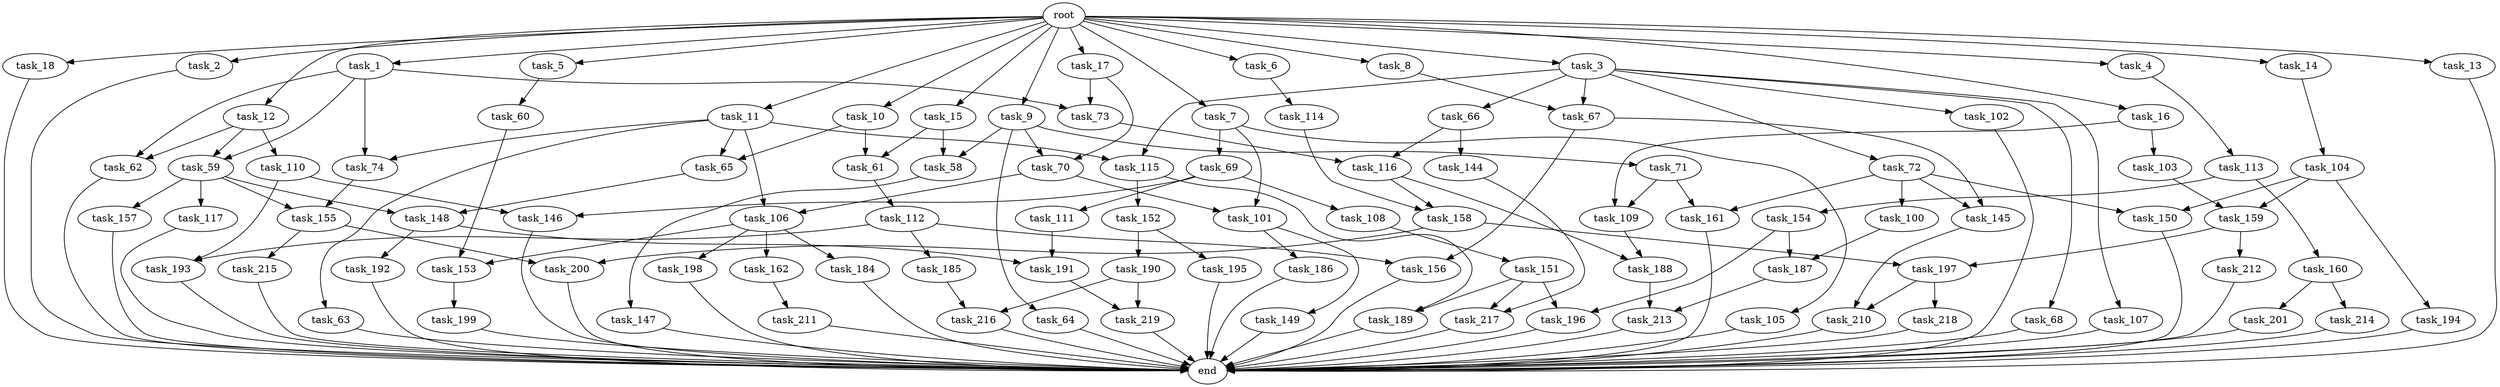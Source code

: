digraph G {
  task_214 [size="5497558138.880000"];
  task_144 [size="3092376453.120000"];
  task_8 [size="10.240000"];
  task_103 [size="773094113.280000"];
  task_101 [size="6871947673.600000"];
  task_108 [size="773094113.280000"];
  task_191 [size="1717986918.400000"];
  task_15 [size="10.240000"];
  task_58 [size="8332236554.240000"];
  task_105 [size="1374389534.720000"];
  task_18 [size="10.240000"];
  task_195 [size="5497558138.880000"];
  task_154 [size="4209067950.080000"];
  task_73 [size="8933531975.680000"];
  task_210 [size="3521873182.720000"];
  task_16 [size="10.240000"];
  task_110 [size="773094113.280000"];
  task_68 [size="5497558138.880000"];
  task_162 [size="773094113.280000"];
  task_217 [size="10050223472.639999"];
  task_74 [size="7301444403.200000"];
  task_158 [size="6871947673.600000"];
  task_1 [size="10.240000"];
  task_185 [size="2147483648.000000"];
  task_160 [size="4209067950.080000"];
  task_11 [size="10.240000"];
  task_156 [size="2491081031.680000"];
  task_100 [size="6957847019.520000"];
  task_62 [size="1116691496.960000"];
  task_107 [size="5497558138.880000"];
  task_2 [size="10.240000"];
  task_10 [size="10.240000"];
  task_66 [size="5497558138.880000"];
  task_187 [size="3521873182.720000"];
  task_109 [size="4982162063.360000"];
  task_211 [size="8589934592.000000"];
  task_184 [size="773094113.280000"];
  end [size="0.000000"];
  task_72 [size="5497558138.880000"];
  task_17 [size="10.240000"];
  task_147 [size="4209067950.080000"];
  task_114 [size="343597383.680000"];
  task_155 [size="6270652252.160000"];
  task_67 [size="6270652252.160000"];
  task_150 [size="15547781611.520000"];
  task_218 [size="1374389534.720000"];
  task_116 [size="5239860101.120000"];
  task_157 [size="773094113.280000"];
  task_106 [size="12455405158.400000"];
  task_197 [size="2147483648.000000"];
  task_146 [size="2920577761.280000"];
  task_194 [size="8589934592.000000"];
  task_59 [size="1116691496.960000"];
  task_149 [size="3092376453.120000"];
  task_104 [size="4209067950.080000"];
  task_9 [size="10.240000"];
  task_64 [size="1374389534.720000"];
  task_148 [size="2147483648.000000"];
  task_186 [size="3092376453.120000"];
  task_159 [size="9363028705.280001"];
  task_192 [size="1374389534.720000"];
  task_69 [size="1374389534.720000"];
  task_117 [size="773094113.280000"];
  task_196 [size="9105330667.520000"];
  task_201 [size="5497558138.880000"];
  task_65 [size="7730941132.800000"];
  task_212 [size="1374389534.720000"];
  task_198 [size="773094113.280000"];
  task_12 [size="10.240000"];
  task_193 [size="4294967296.000000"];
  task_152 [size="1374389534.720000"];
  task_3 [size="10.240000"];
  task_216 [size="2491081031.680000"];
  task_5 [size="10.240000"];
  task_189 [size="8332236554.240000"];
  task_115 [size="12455405158.400000"];
  task_190 [size="5497558138.880000"];
  task_188 [size="14087492730.880001"];
  task_14 [size="10.240000"];
  task_219 [size="1116691496.960000"];
  task_4 [size="10.240000"];
  task_161 [size="11166914969.600000"];
  task_200 [size="2147483648.000000"];
  task_113 [size="4209067950.080000"];
  task_112 [size="3092376453.120000"];
  task_199 [size="2147483648.000000"];
  task_153 [size="2147483648.000000"];
  root [size="0.000000"];
  task_102 [size="5497558138.880000"];
  task_60 [size="773094113.280000"];
  task_145 [size="7301444403.200000"];
  task_6 [size="10.240000"];
  task_215 [size="1374389534.720000"];
  task_70 [size="9964324126.719999"];
  task_13 [size="10.240000"];
  task_61 [size="7730941132.800000"];
  task_213 [size="4466765987.840000"];
  task_111 [size="773094113.280000"];
  task_151 [size="6957847019.520000"];
  task_63 [size="6957847019.520000"];
  task_7 [size="10.240000"];
  task_71 [size="1374389534.720000"];

  task_214 -> end [size="1.000000"];
  task_144 -> task_217 [size="301989888.000000"];
  task_8 -> task_67 [size="75497472.000000"];
  task_103 -> task_159 [size="75497472.000000"];
  task_101 -> task_186 [size="301989888.000000"];
  task_101 -> task_149 [size="301989888.000000"];
  task_108 -> task_151 [size="679477248.000000"];
  task_191 -> task_219 [size="75497472.000000"];
  task_15 -> task_61 [size="679477248.000000"];
  task_15 -> task_58 [size="679477248.000000"];
  task_58 -> task_147 [size="411041792.000000"];
  task_105 -> end [size="1.000000"];
  task_18 -> end [size="1.000000"];
  task_195 -> end [size="1.000000"];
  task_154 -> task_196 [size="209715200.000000"];
  task_154 -> task_187 [size="209715200.000000"];
  task_73 -> task_116 [size="209715200.000000"];
  task_210 -> end [size="1.000000"];
  task_16 -> task_103 [size="75497472.000000"];
  task_16 -> task_109 [size="75497472.000000"];
  task_110 -> task_193 [size="209715200.000000"];
  task_110 -> task_146 [size="209715200.000000"];
  task_68 -> end [size="1.000000"];
  task_162 -> task_211 [size="838860800.000000"];
  task_217 -> end [size="1.000000"];
  task_74 -> task_155 [size="536870912.000000"];
  task_158 -> task_197 [size="75497472.000000"];
  task_158 -> task_200 [size="75497472.000000"];
  task_1 -> task_62 [size="33554432.000000"];
  task_1 -> task_73 [size="33554432.000000"];
  task_1 -> task_59 [size="33554432.000000"];
  task_1 -> task_74 [size="33554432.000000"];
  task_185 -> task_216 [size="209715200.000000"];
  task_160 -> task_214 [size="536870912.000000"];
  task_160 -> task_201 [size="536870912.000000"];
  task_11 -> task_106 [size="679477248.000000"];
  task_11 -> task_63 [size="679477248.000000"];
  task_11 -> task_74 [size="679477248.000000"];
  task_11 -> task_115 [size="679477248.000000"];
  task_11 -> task_65 [size="679477248.000000"];
  task_156 -> end [size="1.000000"];
  task_100 -> task_187 [size="134217728.000000"];
  task_62 -> end [size="1.000000"];
  task_107 -> end [size="1.000000"];
  task_2 -> end [size="1.000000"];
  task_10 -> task_61 [size="75497472.000000"];
  task_10 -> task_65 [size="75497472.000000"];
  task_66 -> task_116 [size="301989888.000000"];
  task_66 -> task_144 [size="301989888.000000"];
  task_187 -> task_213 [size="134217728.000000"];
  task_109 -> task_188 [size="838860800.000000"];
  task_211 -> end [size="1.000000"];
  task_184 -> end [size="1.000000"];
  task_72 -> task_161 [size="679477248.000000"];
  task_72 -> task_145 [size="679477248.000000"];
  task_72 -> task_150 [size="679477248.000000"];
  task_72 -> task_100 [size="679477248.000000"];
  task_17 -> task_73 [size="838860800.000000"];
  task_17 -> task_70 [size="838860800.000000"];
  task_147 -> end [size="1.000000"];
  task_114 -> task_158 [size="134217728.000000"];
  task_155 -> task_215 [size="134217728.000000"];
  task_155 -> task_200 [size="134217728.000000"];
  task_67 -> task_156 [size="33554432.000000"];
  task_67 -> task_145 [size="33554432.000000"];
  task_150 -> end [size="1.000000"];
  task_218 -> end [size="1.000000"];
  task_116 -> task_188 [size="536870912.000000"];
  task_116 -> task_158 [size="536870912.000000"];
  task_157 -> end [size="1.000000"];
  task_106 -> task_153 [size="75497472.000000"];
  task_106 -> task_162 [size="75497472.000000"];
  task_106 -> task_184 [size="75497472.000000"];
  task_106 -> task_198 [size="75497472.000000"];
  task_197 -> task_218 [size="134217728.000000"];
  task_197 -> task_210 [size="134217728.000000"];
  task_146 -> end [size="1.000000"];
  task_194 -> end [size="1.000000"];
  task_59 -> task_148 [size="75497472.000000"];
  task_59 -> task_157 [size="75497472.000000"];
  task_59 -> task_155 [size="75497472.000000"];
  task_59 -> task_117 [size="75497472.000000"];
  task_149 -> end [size="1.000000"];
  task_104 -> task_194 [size="838860800.000000"];
  task_104 -> task_159 [size="838860800.000000"];
  task_104 -> task_150 [size="838860800.000000"];
  task_9 -> task_58 [size="134217728.000000"];
  task_9 -> task_70 [size="134217728.000000"];
  task_9 -> task_71 [size="134217728.000000"];
  task_9 -> task_64 [size="134217728.000000"];
  task_64 -> end [size="1.000000"];
  task_148 -> task_191 [size="134217728.000000"];
  task_148 -> task_192 [size="134217728.000000"];
  task_186 -> end [size="1.000000"];
  task_159 -> task_197 [size="134217728.000000"];
  task_159 -> task_212 [size="134217728.000000"];
  task_192 -> end [size="1.000000"];
  task_69 -> task_108 [size="75497472.000000"];
  task_69 -> task_111 [size="75497472.000000"];
  task_69 -> task_146 [size="75497472.000000"];
  task_117 -> end [size="1.000000"];
  task_196 -> end [size="1.000000"];
  task_201 -> end [size="1.000000"];
  task_65 -> task_148 [size="134217728.000000"];
  task_212 -> end [size="1.000000"];
  task_198 -> end [size="1.000000"];
  task_12 -> task_62 [size="75497472.000000"];
  task_12 -> task_59 [size="75497472.000000"];
  task_12 -> task_110 [size="75497472.000000"];
  task_193 -> end [size="1.000000"];
  task_152 -> task_190 [size="536870912.000000"];
  task_152 -> task_195 [size="536870912.000000"];
  task_3 -> task_72 [size="536870912.000000"];
  task_3 -> task_66 [size="536870912.000000"];
  task_3 -> task_67 [size="536870912.000000"];
  task_3 -> task_102 [size="536870912.000000"];
  task_3 -> task_68 [size="536870912.000000"];
  task_3 -> task_107 [size="536870912.000000"];
  task_3 -> task_115 [size="536870912.000000"];
  task_216 -> end [size="1.000000"];
  task_5 -> task_60 [size="75497472.000000"];
  task_189 -> end [size="1.000000"];
  task_115 -> task_152 [size="134217728.000000"];
  task_115 -> task_189 [size="134217728.000000"];
  task_190 -> task_216 [size="33554432.000000"];
  task_190 -> task_219 [size="33554432.000000"];
  task_188 -> task_213 [size="301989888.000000"];
  task_14 -> task_104 [size="411041792.000000"];
  task_219 -> end [size="1.000000"];
  task_4 -> task_113 [size="411041792.000000"];
  task_161 -> end [size="1.000000"];
  task_200 -> end [size="1.000000"];
  task_113 -> task_154 [size="411041792.000000"];
  task_113 -> task_160 [size="411041792.000000"];
  task_112 -> task_156 [size="209715200.000000"];
  task_112 -> task_193 [size="209715200.000000"];
  task_112 -> task_185 [size="209715200.000000"];
  task_199 -> end [size="1.000000"];
  task_153 -> task_199 [size="209715200.000000"];
  root -> task_8 [size="1.000000"];
  root -> task_9 [size="1.000000"];
  root -> task_16 [size="1.000000"];
  root -> task_14 [size="1.000000"];
  root -> task_6 [size="1.000000"];
  root -> task_4 [size="1.000000"];
  root -> task_5 [size="1.000000"];
  root -> task_1 [size="1.000000"];
  root -> task_10 [size="1.000000"];
  root -> task_13 [size="1.000000"];
  root -> task_15 [size="1.000000"];
  root -> task_11 [size="1.000000"];
  root -> task_3 [size="1.000000"];
  root -> task_12 [size="1.000000"];
  root -> task_2 [size="1.000000"];
  root -> task_18 [size="1.000000"];
  root -> task_7 [size="1.000000"];
  root -> task_17 [size="1.000000"];
  task_102 -> end [size="1.000000"];
  task_60 -> task_153 [size="134217728.000000"];
  task_145 -> task_210 [size="209715200.000000"];
  task_6 -> task_114 [size="33554432.000000"];
  task_215 -> end [size="1.000000"];
  task_70 -> task_101 [size="536870912.000000"];
  task_70 -> task_106 [size="536870912.000000"];
  task_13 -> end [size="1.000000"];
  task_61 -> task_112 [size="301989888.000000"];
  task_213 -> end [size="1.000000"];
  task_111 -> task_191 [size="33554432.000000"];
  task_151 -> task_217 [size="679477248.000000"];
  task_151 -> task_189 [size="679477248.000000"];
  task_151 -> task_196 [size="679477248.000000"];
  task_63 -> end [size="1.000000"];
  task_7 -> task_101 [size="134217728.000000"];
  task_7 -> task_69 [size="134217728.000000"];
  task_7 -> task_105 [size="134217728.000000"];
  task_71 -> task_161 [size="411041792.000000"];
  task_71 -> task_109 [size="411041792.000000"];
}

